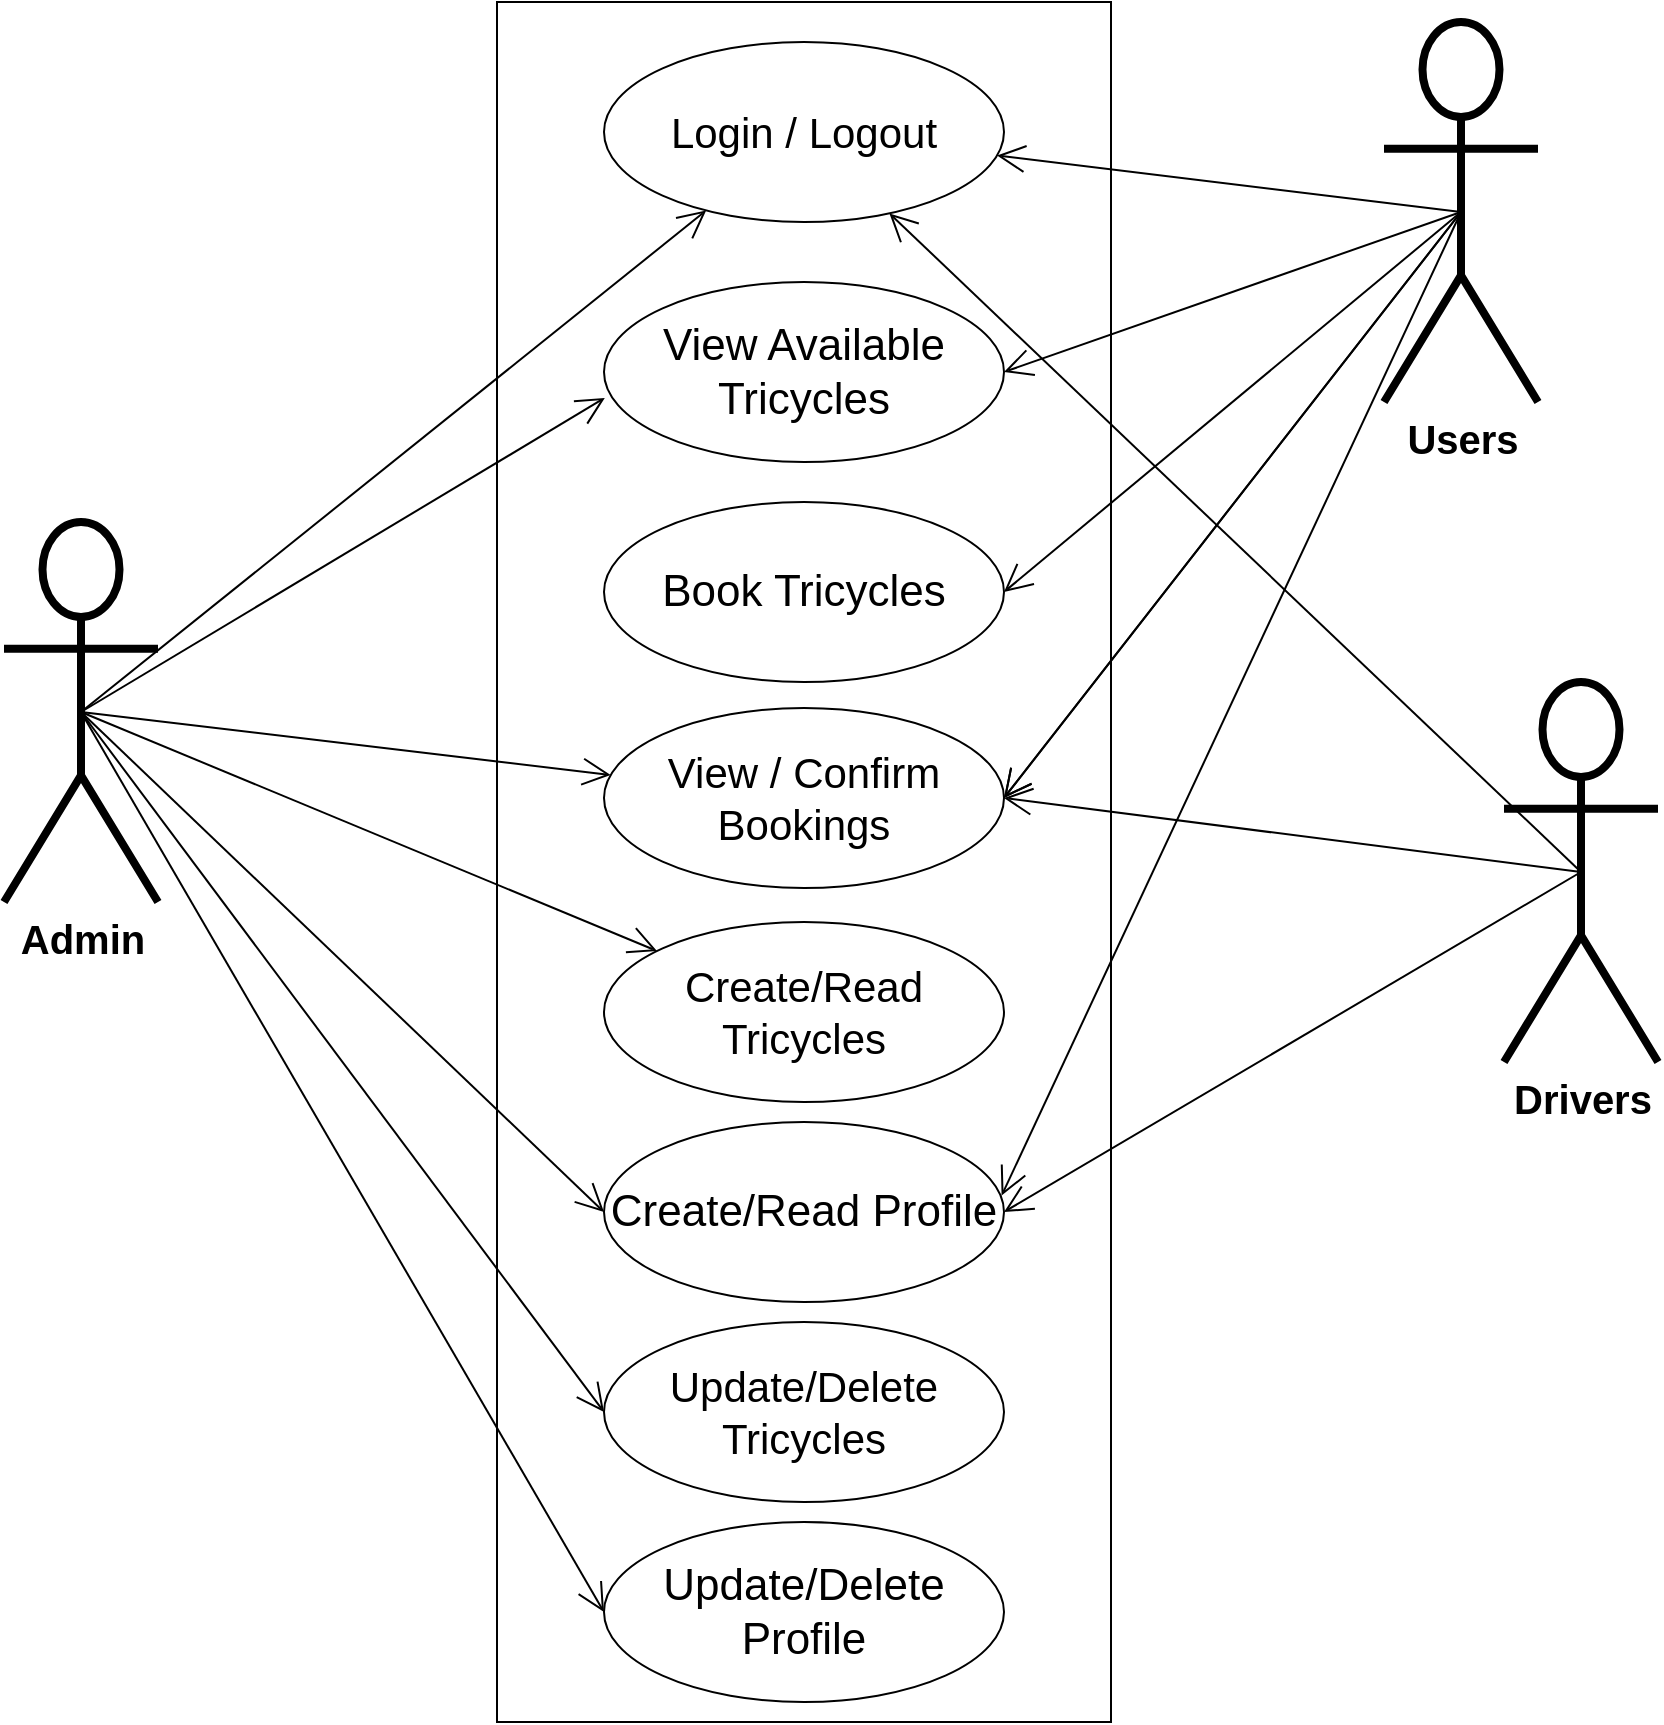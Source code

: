 <mxfile version="13.9.9" type="device"><diagram name="Page-1" id="e7e014a7-5840-1c2e-5031-d8a46d1fe8dd"><mxGraphModel dx="961" dy="1215" grid="1" gridSize="10" guides="1" tooltips="1" connect="1" arrows="1" fold="1" page="1" pageScale="1" pageWidth="1169" pageHeight="826" background="#ffffff" math="0" shadow="0" extFonts="Permanent Marker^https://fonts.googleapis.com/css?family=Permanent+Marker"><root><mxCell id="0"/><mxCell id="1" parent="0"/><mxCell id="Z_jNvDClnr_WPML_4qG5-42" value="" style="rounded=0;whiteSpace=wrap;html=1;" parent="1" vertex="1"><mxGeometry x="1546.5" y="20" width="307" height="860" as="geometry"/></mxCell><mxCell id="Z_jNvDClnr_WPML_4qG5-41" value="&lt;font size=&quot;1&quot;&gt;&lt;b style=&quot;font-size: 20px&quot;&gt;Admin&lt;/b&gt;&lt;/font&gt;" style="shape=umlActor;verticalLabelPosition=bottom;verticalAlign=top;html=1;strokeWidth=4;" parent="1" vertex="1"><mxGeometry x="1300" y="280" width="77" height="190" as="geometry"/></mxCell><mxCell id="Z_jNvDClnr_WPML_4qG5-43" value="&lt;font style=&quot;font-size: 21px&quot;&gt;Login / Logout&lt;/font&gt;" style="ellipse;whiteSpace=wrap;html=1;" parent="1" vertex="1"><mxGeometry x="1600" y="40" width="200" height="90" as="geometry"/></mxCell><mxCell id="Z_jNvDClnr_WPML_4qG5-46" value="&lt;span style=&quot;font-size: 20px&quot;&gt;&lt;b&gt;Users&lt;/b&gt;&lt;/span&gt;" style="shape=umlActor;verticalLabelPosition=bottom;verticalAlign=top;html=1;strokeWidth=4;" parent="1" vertex="1"><mxGeometry x="1990" y="30" width="77" height="190" as="geometry"/></mxCell><mxCell id="Z_jNvDClnr_WPML_4qG5-47" value="&lt;font style=&quot;font-size: 21px&quot;&gt;View / Confirm Bookings&lt;/font&gt;" style="ellipse;whiteSpace=wrap;html=1;" parent="1" vertex="1"><mxGeometry x="1600" y="373" width="200" height="90" as="geometry"/></mxCell><mxCell id="Z_jNvDClnr_WPML_4qG5-48" value="&lt;span style=&quot;font-size: 22px&quot;&gt;View Available&lt;br&gt;Tricycles&lt;/span&gt;" style="ellipse;whiteSpace=wrap;html=1;" parent="1" vertex="1"><mxGeometry x="1600" y="160" width="200" height="90" as="geometry"/></mxCell><mxCell id="Z_jNvDClnr_WPML_4qG5-50" value="&lt;span style=&quot;font-size: 21px&quot;&gt;Create/Read Tricycles&lt;/span&gt;" style="ellipse;whiteSpace=wrap;html=1;" parent="1" vertex="1"><mxGeometry x="1600" y="480" width="200" height="90" as="geometry"/></mxCell><mxCell id="Z_jNvDClnr_WPML_4qG5-53" value="" style="endArrow=open;endFill=1;endSize=12;html=1;exitX=0.5;exitY=0.5;exitDx=0;exitDy=0;exitPerimeter=0;" parent="1" source="Z_jNvDClnr_WPML_4qG5-41" target="Z_jNvDClnr_WPML_4qG5-43" edge="1"><mxGeometry width="160" relative="1" as="geometry"><mxPoint x="1590" y="400" as="sourcePoint"/><mxPoint x="1750" y="400" as="targetPoint"/></mxGeometry></mxCell><mxCell id="Z_jNvDClnr_WPML_4qG5-55" value="" style="endArrow=open;endFill=1;endSize=12;html=1;exitX=0.5;exitY=0.5;exitDx=0;exitDy=0;exitPerimeter=0;" parent="1" source="Z_jNvDClnr_WPML_4qG5-41" target="Z_jNvDClnr_WPML_4qG5-47" edge="1"><mxGeometry width="160" relative="1" as="geometry"><mxPoint x="1331.5" y="365" as="sourcePoint"/><mxPoint x="1653.712" y="152.194" as="targetPoint"/></mxGeometry></mxCell><mxCell id="Z_jNvDClnr_WPML_4qG5-57" value="" style="endArrow=open;endFill=1;endSize=12;html=1;entryX=0.002;entryY=0.644;entryDx=0;entryDy=0;entryPerimeter=0;exitX=0.5;exitY=0.5;exitDx=0;exitDy=0;exitPerimeter=0;" parent="1" source="Z_jNvDClnr_WPML_4qG5-41" target="Z_jNvDClnr_WPML_4qG5-48" edge="1"><mxGeometry width="160" relative="1" as="geometry"><mxPoint x="1320" y="360" as="sourcePoint"/><mxPoint x="1610.043" y="366.315" as="targetPoint"/></mxGeometry></mxCell><mxCell id="Z_jNvDClnr_WPML_4qG5-59" value="" style="endArrow=open;endFill=1;endSize=12;html=1;exitX=0.5;exitY=0.5;exitDx=0;exitDy=0;exitPerimeter=0;" parent="1" source="Z_jNvDClnr_WPML_4qG5-46" target="Z_jNvDClnr_WPML_4qG5-43" edge="1"><mxGeometry width="160" relative="1" as="geometry"><mxPoint x="1331.5" y="365" as="sourcePoint"/><mxPoint x="1610" y="615" as="targetPoint"/></mxGeometry></mxCell><mxCell id="Z_jNvDClnr_WPML_4qG5-60" value="" style="endArrow=open;endFill=1;endSize=12;html=1;exitX=0.5;exitY=0.5;exitDx=0;exitDy=0;exitPerimeter=0;entryX=1;entryY=0.5;entryDx=0;entryDy=0;" parent="1" source="Z_jNvDClnr_WPML_4qG5-46" target="Z_jNvDClnr_WPML_4qG5-48" edge="1"><mxGeometry width="160" relative="1" as="geometry"><mxPoint x="1980" y="390" as="sourcePoint"/><mxPoint x="1762.425" y="153.321" as="targetPoint"/></mxGeometry></mxCell><mxCell id="UVQzdfpX-JM1qRZY-P9x-2" value="&lt;font style=&quot;font-size: 22px&quot;&gt;Create/Read Profile&lt;/font&gt;" style="ellipse;whiteSpace=wrap;html=1;" parent="1" vertex="1"><mxGeometry x="1600" y="580" width="200" height="90" as="geometry"/></mxCell><mxCell id="UVQzdfpX-JM1qRZY-P9x-4" value="" style="endArrow=open;endFill=1;endSize=12;html=1;exitX=0.5;exitY=0.5;exitDx=0;exitDy=0;exitPerimeter=0;entryX=0;entryY=0.5;entryDx=0;entryDy=0;" parent="1" source="Z_jNvDClnr_WPML_4qG5-41" target="UVQzdfpX-JM1qRZY-P9x-2" edge="1"><mxGeometry width="160" relative="1" as="geometry"><mxPoint x="1330.0" y="370" as="sourcePoint"/><mxPoint x="1610.031" y="366.127" as="targetPoint"/></mxGeometry></mxCell><mxCell id="UVQzdfpX-JM1qRZY-P9x-5" value="&lt;span style=&quot;font-size: 22px&quot;&gt;Book Tricycles&lt;/span&gt;" style="ellipse;whiteSpace=wrap;html=1;" parent="1" vertex="1"><mxGeometry x="1600" y="270" width="200" height="90" as="geometry"/></mxCell><mxCell id="ILc1eSI2rAzWM0e8EsF4-3" value="" style="endArrow=open;endFill=1;endSize=12;html=1;entryX=1;entryY=0.5;entryDx=0;entryDy=0;exitX=0.5;exitY=0.5;exitDx=0;exitDy=0;exitPerimeter=0;" parent="1" source="Z_jNvDClnr_WPML_4qG5-46" target="UVQzdfpX-JM1qRZY-P9x-5" edge="1"><mxGeometry width="160" relative="1" as="geometry"><mxPoint x="2148.5" y="615" as="sourcePoint"/><mxPoint x="1800" y="319.96" as="targetPoint"/></mxGeometry></mxCell><mxCell id="ILc1eSI2rAzWM0e8EsF4-4" value="" style="endArrow=open;endFill=1;endSize=12;html=1;entryX=1;entryY=0.5;entryDx=0;entryDy=0;exitX=0.5;exitY=0.5;exitDx=0;exitDy=0;exitPerimeter=0;" parent="1" source="Z_jNvDClnr_WPML_4qG5-46" target="Z_jNvDClnr_WPML_4qG5-47" edge="1"><mxGeometry width="160" relative="1" as="geometry"><mxPoint x="2148.5" y="615" as="sourcePoint"/><mxPoint x="1760" y="130.01" as="targetPoint"/></mxGeometry></mxCell><mxCell id="ILc1eSI2rAzWM0e8EsF4-5" value="" style="endArrow=open;endFill=1;endSize=12;html=1;exitX=0.5;exitY=0.5;exitDx=0;exitDy=0;exitPerimeter=0;" parent="1" source="Z_jNvDClnr_WPML_4qG5-41" target="Z_jNvDClnr_WPML_4qG5-50" edge="1"><mxGeometry width="160" relative="1" as="geometry"><mxPoint x="2148.5" y="615" as="sourcePoint"/><mxPoint x="1810" y="428" as="targetPoint"/></mxGeometry></mxCell><mxCell id="ILc1eSI2rAzWM0e8EsF4-6" value="" style="endArrow=open;endFill=1;endSize=12;html=1;entryX=1;entryY=0.5;entryDx=0;entryDy=0;exitX=0.5;exitY=0.5;exitDx=0;exitDy=0;exitPerimeter=0;" parent="1" source="Z_jNvDClnr_WPML_4qG5-46" target="Z_jNvDClnr_WPML_4qG5-47" edge="1"><mxGeometry width="160" relative="1" as="geometry"><mxPoint x="2208.5" y="545" as="sourcePoint"/><mxPoint x="1810" y="428" as="targetPoint"/></mxGeometry></mxCell><mxCell id="wrz7oX2Cb9r8zm1bBXaS-1" value="&lt;span style=&quot;font-size: 20px&quot;&gt;&lt;b&gt;Drivers&lt;/b&gt;&lt;/span&gt;" style="shape=umlActor;verticalLabelPosition=bottom;verticalAlign=top;html=1;strokeWidth=4;" parent="1" vertex="1"><mxGeometry x="2050" y="360" width="77" height="190" as="geometry"/></mxCell><mxCell id="wrz7oX2Cb9r8zm1bBXaS-2" value="" style="endArrow=open;endFill=1;endSize=12;html=1;exitX=0.5;exitY=0.5;exitDx=0;exitDy=0;exitPerimeter=0;" parent="1" source="wrz7oX2Cb9r8zm1bBXaS-1" target="Z_jNvDClnr_WPML_4qG5-43" edge="1"><mxGeometry width="160" relative="1" as="geometry"><mxPoint x="2008.5" y="215.0" as="sourcePoint"/><mxPoint x="1784.48" y="125.028" as="targetPoint"/></mxGeometry></mxCell><mxCell id="wrz7oX2Cb9r8zm1bBXaS-4" value="" style="endArrow=open;endFill=1;endSize=12;html=1;entryX=0.994;entryY=0.409;entryDx=0;entryDy=0;exitX=0.5;exitY=0.5;exitDx=0;exitDy=0;exitPerimeter=0;entryPerimeter=0;" parent="1" source="Z_jNvDClnr_WPML_4qG5-46" target="UVQzdfpX-JM1qRZY-P9x-2" edge="1"><mxGeometry width="160" relative="1" as="geometry"><mxPoint x="2008.5" y="215.0" as="sourcePoint"/><mxPoint x="1810.0" y="428" as="targetPoint"/></mxGeometry></mxCell><mxCell id="wrz7oX2Cb9r8zm1bBXaS-5" value="" style="endArrow=open;endFill=1;endSize=12;html=1;entryX=1;entryY=0.5;entryDx=0;entryDy=0;exitX=0.5;exitY=0.5;exitDx=0;exitDy=0;exitPerimeter=0;" parent="1" source="wrz7oX2Cb9r8zm1bBXaS-1" target="UVQzdfpX-JM1qRZY-P9x-2" edge="1"><mxGeometry width="160" relative="1" as="geometry"><mxPoint x="2008.5" y="215.0" as="sourcePoint"/><mxPoint x="1808.8" y="636.81" as="targetPoint"/></mxGeometry></mxCell><mxCell id="wrz7oX2Cb9r8zm1bBXaS-6" value="" style="endArrow=open;endFill=1;endSize=12;html=1;exitX=0.5;exitY=0.5;exitDx=0;exitDy=0;exitPerimeter=0;entryX=1;entryY=0.5;entryDx=0;entryDy=0;" parent="1" source="wrz7oX2Cb9r8zm1bBXaS-1" target="Z_jNvDClnr_WPML_4qG5-47" edge="1"><mxGeometry width="160" relative="1" as="geometry"><mxPoint x="2098.5" y="465" as="sourcePoint"/><mxPoint x="1752.753" y="135.68" as="targetPoint"/></mxGeometry></mxCell><mxCell id="btGWkqNG8E2FlGJz30Jr-1" value="&lt;span style=&quot;font-size: 21px&quot;&gt;Update/Delete Tricycles&lt;/span&gt;" style="ellipse;whiteSpace=wrap;html=1;" vertex="1" parent="1"><mxGeometry x="1600" y="680" width="200" height="90" as="geometry"/></mxCell><mxCell id="btGWkqNG8E2FlGJz30Jr-2" value="&lt;font style=&quot;font-size: 22px&quot;&gt;Update/Delete Profile&lt;/font&gt;" style="ellipse;whiteSpace=wrap;html=1;" vertex="1" parent="1"><mxGeometry x="1600" y="780" width="200" height="90" as="geometry"/></mxCell><mxCell id="btGWkqNG8E2FlGJz30Jr-3" value="" style="endArrow=open;endFill=1;endSize=12;html=1;exitX=0.5;exitY=0.5;exitDx=0;exitDy=0;exitPerimeter=0;entryX=0;entryY=0.5;entryDx=0;entryDy=0;" edge="1" parent="1" source="Z_jNvDClnr_WPML_4qG5-41" target="btGWkqNG8E2FlGJz30Jr-1"><mxGeometry width="160" relative="1" as="geometry"><mxPoint x="1348.5" y="385" as="sourcePoint"/><mxPoint x="1610" y="645" as="targetPoint"/></mxGeometry></mxCell><mxCell id="btGWkqNG8E2FlGJz30Jr-4" value="" style="endArrow=open;endFill=1;endSize=12;html=1;entryX=0;entryY=0.5;entryDx=0;entryDy=0;exitX=0.5;exitY=0.5;exitDx=0;exitDy=0;exitPerimeter=0;" edge="1" parent="1" source="Z_jNvDClnr_WPML_4qG5-41" target="btGWkqNG8E2FlGJz30Jr-2"><mxGeometry width="160" relative="1" as="geometry"><mxPoint x="1280" y="700" as="sourcePoint"/><mxPoint x="1610" y="735" as="targetPoint"/></mxGeometry></mxCell></root></mxGraphModel></diagram></mxfile>
